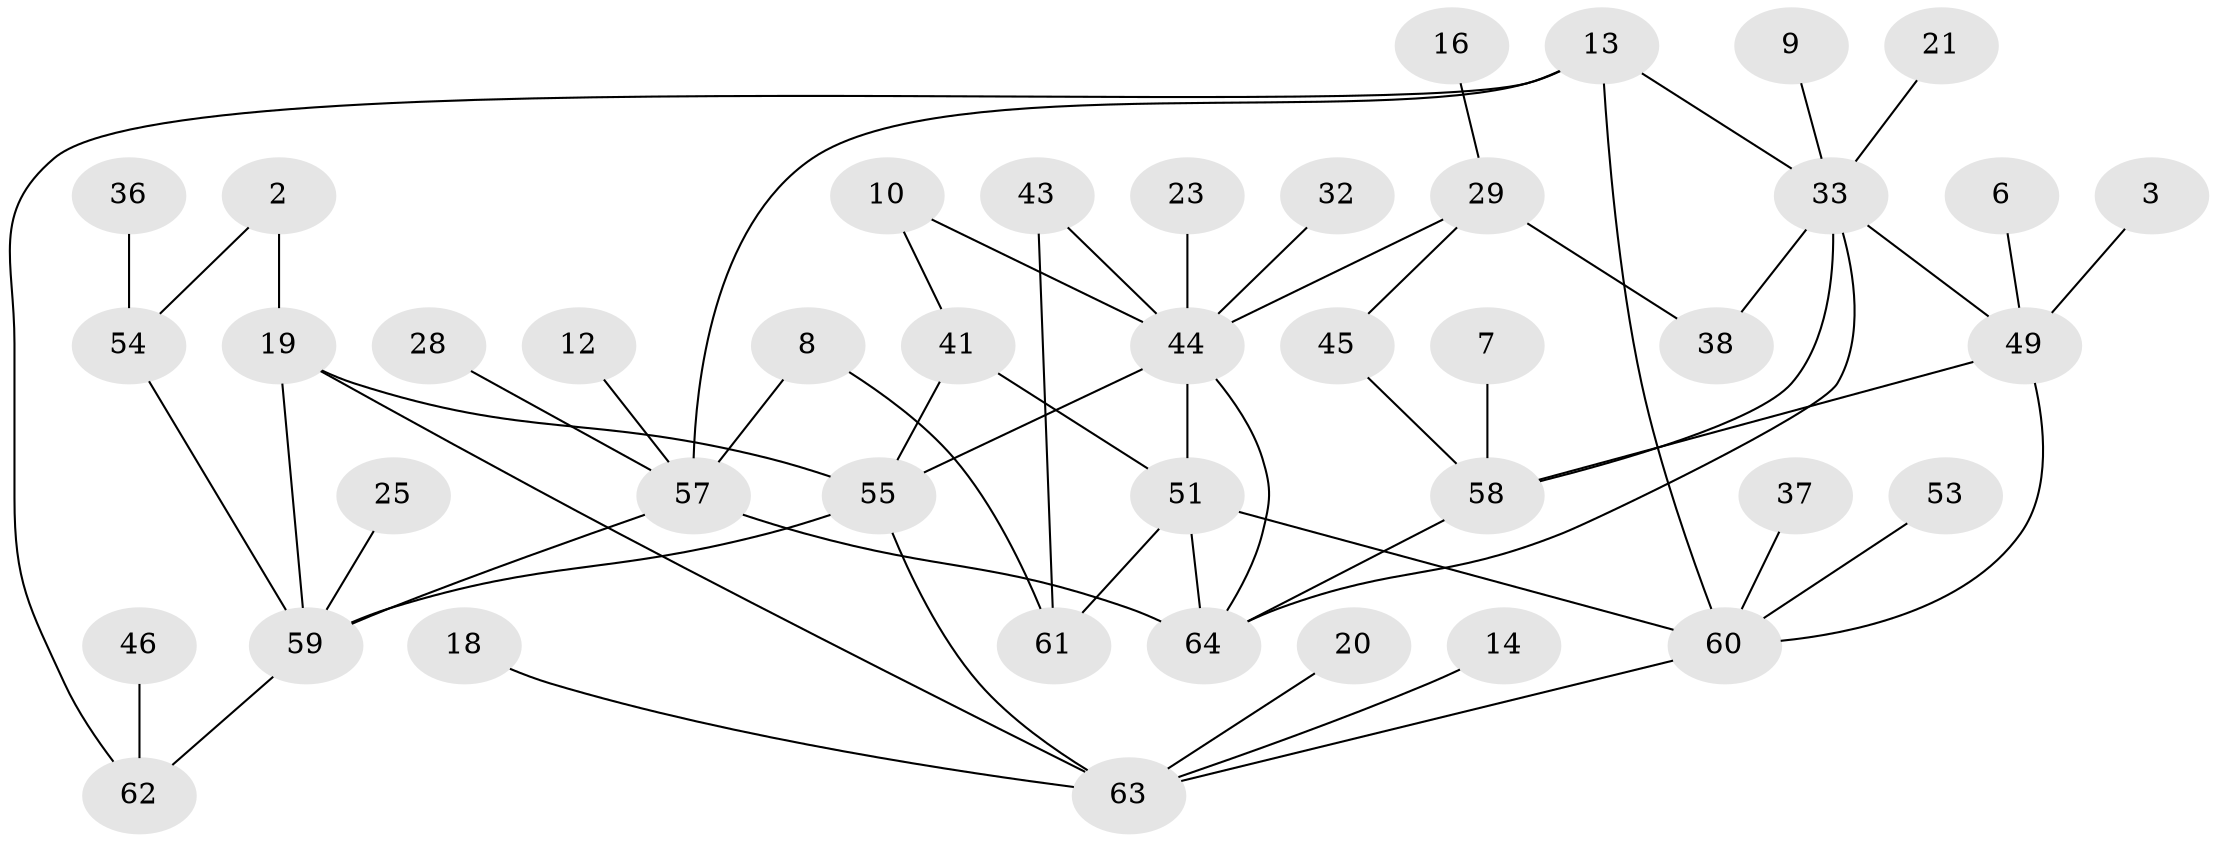 // original degree distribution, {3: 0.16535433070866143, 0: 0.16535433070866143, 2: 0.29133858267716534, 1: 0.2283464566929134, 4: 0.11811023622047244, 5: 0.031496062992125984}
// Generated by graph-tools (version 1.1) at 2025/49/03/09/25 03:49:07]
// undirected, 42 vertices, 59 edges
graph export_dot {
graph [start="1"]
  node [color=gray90,style=filled];
  2;
  3;
  6;
  7;
  8;
  9;
  10;
  12;
  13;
  14;
  16;
  18;
  19;
  20;
  21;
  23;
  25;
  28;
  29;
  32;
  33;
  36;
  37;
  38;
  41;
  43;
  44;
  45;
  46;
  49;
  51;
  53;
  54;
  55;
  57;
  58;
  59;
  60;
  61;
  62;
  63;
  64;
  2 -- 19 [weight=1.0];
  2 -- 54 [weight=1.0];
  3 -- 49 [weight=1.0];
  6 -- 49 [weight=1.0];
  7 -- 58 [weight=1.0];
  8 -- 57 [weight=1.0];
  8 -- 61 [weight=1.0];
  9 -- 33 [weight=1.0];
  10 -- 41 [weight=1.0];
  10 -- 44 [weight=1.0];
  12 -- 57 [weight=1.0];
  13 -- 33 [weight=1.0];
  13 -- 57 [weight=1.0];
  13 -- 60 [weight=1.0];
  13 -- 62 [weight=1.0];
  14 -- 63 [weight=1.0];
  16 -- 29 [weight=1.0];
  18 -- 63 [weight=1.0];
  19 -- 55 [weight=1.0];
  19 -- 59 [weight=1.0];
  19 -- 63 [weight=1.0];
  20 -- 63 [weight=1.0];
  21 -- 33 [weight=1.0];
  23 -- 44 [weight=1.0];
  25 -- 59 [weight=1.0];
  28 -- 57 [weight=1.0];
  29 -- 38 [weight=1.0];
  29 -- 44 [weight=1.0];
  29 -- 45 [weight=1.0];
  32 -- 44 [weight=1.0];
  33 -- 38 [weight=1.0];
  33 -- 49 [weight=1.0];
  33 -- 58 [weight=1.0];
  33 -- 64 [weight=1.0];
  36 -- 54 [weight=1.0];
  37 -- 60 [weight=1.0];
  41 -- 51 [weight=1.0];
  41 -- 55 [weight=1.0];
  43 -- 44 [weight=1.0];
  43 -- 61 [weight=1.0];
  44 -- 51 [weight=1.0];
  44 -- 55 [weight=1.0];
  44 -- 64 [weight=1.0];
  45 -- 58 [weight=1.0];
  46 -- 62 [weight=1.0];
  49 -- 58 [weight=1.0];
  49 -- 60 [weight=1.0];
  51 -- 60 [weight=1.0];
  51 -- 61 [weight=1.0];
  51 -- 64 [weight=1.0];
  53 -- 60 [weight=1.0];
  54 -- 59 [weight=1.0];
  55 -- 59 [weight=1.0];
  55 -- 63 [weight=1.0];
  57 -- 59 [weight=1.0];
  57 -- 64 [weight=1.0];
  58 -- 64 [weight=1.0];
  59 -- 62 [weight=1.0];
  60 -- 63 [weight=1.0];
}
